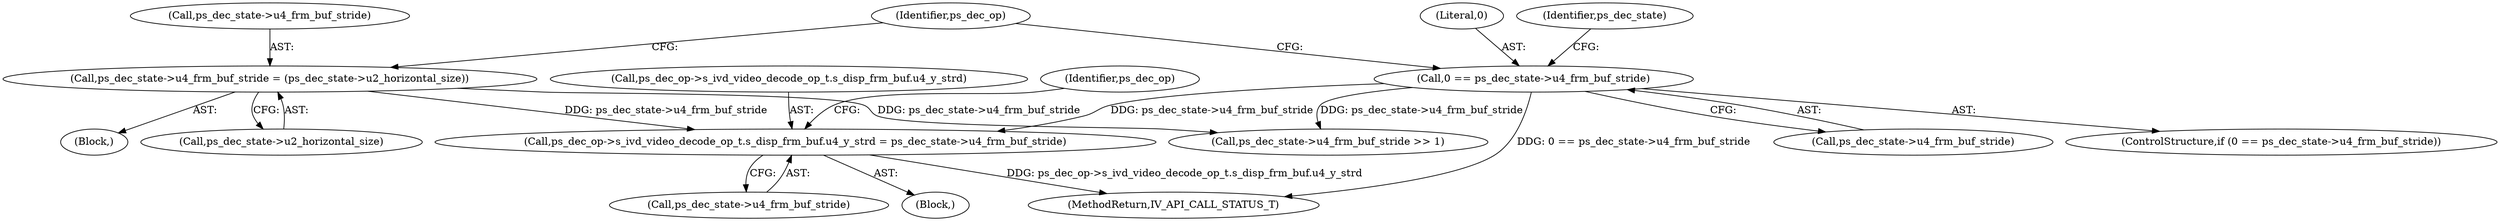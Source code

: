 digraph "0_Android_a86eb798d077b9b25c8f8c77e3c02c2f287c1ce7@pointer" {
"1001223" [label="(Call,ps_dec_op->s_ivd_video_decode_op_t.s_disp_frm_buf.u4_y_strd = ps_dec_state->u4_frm_buf_stride)"];
"1001205" [label="(Call,ps_dec_state->u4_frm_buf_stride = (ps_dec_state->u2_horizontal_size))"];
"1001199" [label="(Call,0 == ps_dec_state->u4_frm_buf_stride)"];
"1001205" [label="(Call,ps_dec_state->u4_frm_buf_stride = (ps_dec_state->u2_horizontal_size))"];
"1001204" [label="(Block,)"];
"1001206" [label="(Call,ps_dec_state->u4_frm_buf_stride)"];
"1001238" [label="(Identifier,ps_dec_op)"];
"1001209" [label="(Call,ps_dec_state->u2_horizontal_size)"];
"1001201" [label="(Call,ps_dec_state->u4_frm_buf_stride)"];
"1001104" [label="(Block,)"];
"1001216" [label="(Identifier,ps_dec_op)"];
"1001198" [label="(ControlStructure,if (0 == ps_dec_state->u4_frm_buf_stride))"];
"1001224" [label="(Call,ps_dec_op->s_ivd_video_decode_op_t.s_disp_frm_buf.u4_y_strd)"];
"1001207" [label="(Identifier,ps_dec_state)"];
"1001266" [label="(Call,ps_dec_state->u4_frm_buf_stride >> 1)"];
"1001689" [label="(MethodReturn,IV_API_CALL_STATUS_T)"];
"1001199" [label="(Call,0 == ps_dec_state->u4_frm_buf_stride)"];
"1001200" [label="(Literal,0)"];
"1001223" [label="(Call,ps_dec_op->s_ivd_video_decode_op_t.s_disp_frm_buf.u4_y_strd = ps_dec_state->u4_frm_buf_stride)"];
"1001231" [label="(Call,ps_dec_state->u4_frm_buf_stride)"];
"1001223" -> "1001104"  [label="AST: "];
"1001223" -> "1001231"  [label="CFG: "];
"1001224" -> "1001223"  [label="AST: "];
"1001231" -> "1001223"  [label="AST: "];
"1001238" -> "1001223"  [label="CFG: "];
"1001223" -> "1001689"  [label="DDG: ps_dec_op->s_ivd_video_decode_op_t.s_disp_frm_buf.u4_y_strd"];
"1001205" -> "1001223"  [label="DDG: ps_dec_state->u4_frm_buf_stride"];
"1001199" -> "1001223"  [label="DDG: ps_dec_state->u4_frm_buf_stride"];
"1001205" -> "1001204"  [label="AST: "];
"1001205" -> "1001209"  [label="CFG: "];
"1001206" -> "1001205"  [label="AST: "];
"1001209" -> "1001205"  [label="AST: "];
"1001216" -> "1001205"  [label="CFG: "];
"1001205" -> "1001266"  [label="DDG: ps_dec_state->u4_frm_buf_stride"];
"1001199" -> "1001198"  [label="AST: "];
"1001199" -> "1001201"  [label="CFG: "];
"1001200" -> "1001199"  [label="AST: "];
"1001201" -> "1001199"  [label="AST: "];
"1001207" -> "1001199"  [label="CFG: "];
"1001216" -> "1001199"  [label="CFG: "];
"1001199" -> "1001689"  [label="DDG: 0 == ps_dec_state->u4_frm_buf_stride"];
"1001199" -> "1001266"  [label="DDG: ps_dec_state->u4_frm_buf_stride"];
}
